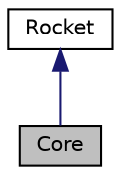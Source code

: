 digraph "Core"
{
 // LATEX_PDF_SIZE
  edge [fontname="Helvetica",fontsize="10",labelfontname="Helvetica",labelfontsize="10"];
  node [fontname="Helvetica",fontsize="10",shape=record];
  Node1 [label="Core",height=0.2,width=0.4,color="black", fillcolor="grey75", style="filled", fontcolor="black",tooltip="implements rocket interface and acts as a composite participant"];
  Node2 -> Node1 [dir="back",color="midnightblue",fontsize="10",style="solid",fontname="Helvetica"];
  Node2 [label="Rocket",height=0.2,width=0.4,color="black", fillcolor="white", style="filled",URL="$classRocket.html",tooltip="Declares the interface for all objects in the composition."];
}

